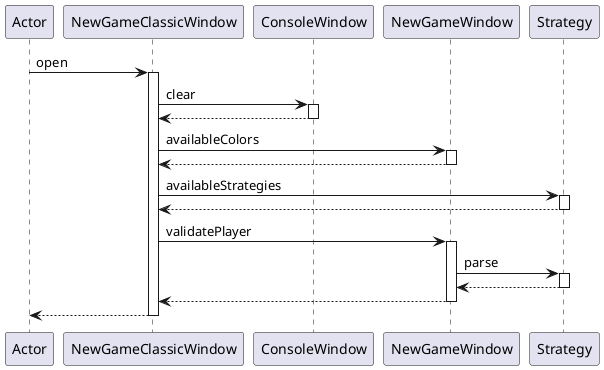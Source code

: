 @startuml
participant Actor
Actor -> NewGameClassicWindow : open
activate NewGameClassicWindow
NewGameClassicWindow -> ConsoleWindow : clear
activate ConsoleWindow
ConsoleWindow --> NewGameClassicWindow
deactivate ConsoleWindow
NewGameClassicWindow -> NewGameWindow : availableColors
activate NewGameWindow
NewGameWindow --> NewGameClassicWindow
deactivate NewGameWindow
NewGameClassicWindow -> Strategy : availableStrategies
activate Strategy
Strategy --> NewGameClassicWindow
deactivate Strategy
NewGameClassicWindow -> NewGameWindow : validatePlayer
activate NewGameWindow
NewGameWindow -> Strategy : parse
activate Strategy
Strategy --> NewGameWindow
deactivate Strategy
NewGameWindow --> NewGameClassicWindow
deactivate NewGameWindow
return
@enduml
